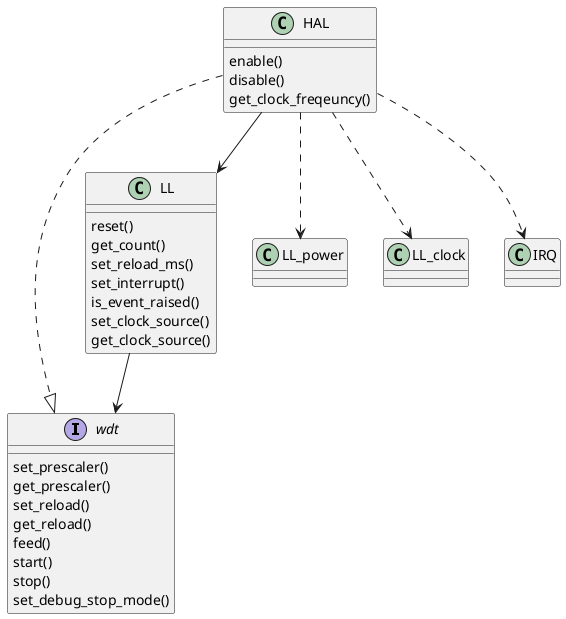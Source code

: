 @startuml
interface wdt {
	set_prescaler()
	get_prescaler()
	set_reload()
	get_reload()
	feed()
	start()
	stop()
	set_debug_stop_mode()
}

class LL {
	reset()
	get_count()
	set_reload_ms()
	set_interrupt()
	is_event_raised()
	set_clock_source()
	get_clock_source()
}

class HAL {
	enable()
	disable()
	get_clock_freqeuncy()
}

HAL ..|> wdt
HAL --> LL
HAL ..> LL_power
HAL ..> LL_clock
HAL ..> IRQ
LL --> wdt
@enduml
